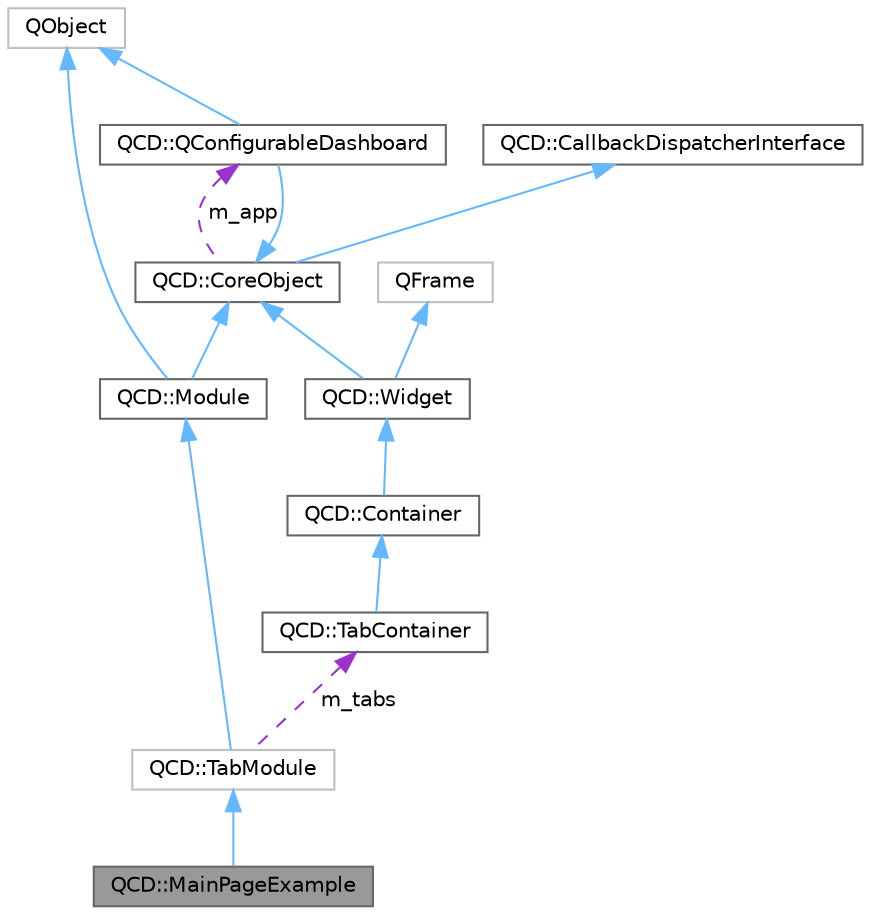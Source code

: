 digraph "QCD::MainPageExample"
{
 // LATEX_PDF_SIZE
  bgcolor="transparent";
  edge [fontname=Helvetica,fontsize=10,labelfontname=Helvetica,labelfontsize=10];
  node [fontname=Helvetica,fontsize=10,shape=box,height=0.2,width=0.4];
  Node1 [label="QCD::MainPageExample",height=0.2,width=0.4,color="gray40", fillcolor="grey60", style="filled", fontcolor="black",tooltip=" "];
  Node2 -> Node1 [dir="back",color="steelblue1",style="solid"];
  Node2 [label="QCD::TabModule",height=0.2,width=0.4,color="grey75", fillcolor="white", style="filled",URL="$classQCD_1_1TabModule.html",tooltip=" "];
  Node3 -> Node2 [dir="back",color="steelblue1",style="solid"];
  Node3 [label="QCD::Module",height=0.2,width=0.4,color="gray40", fillcolor="white", style="filled",URL="$classQCD_1_1Module.html",tooltip="Base class for all modules."];
  Node4 -> Node3 [dir="back",color="steelblue1",style="solid"];
  Node4 [label="QObject",height=0.2,width=0.4,color="grey75", fillcolor="white", style="filled",tooltip=" "];
  Node5 -> Node3 [dir="back",color="steelblue1",style="solid"];
  Node5 [label="QCD::CoreObject",height=0.2,width=0.4,color="gray40", fillcolor="white", style="filled",URL="$classQCD_1_1CoreObject.html",tooltip="core object extended by all QCD classes"];
  Node6 -> Node5 [dir="back",color="steelblue1",style="solid"];
  Node6 [label="QCD::CallbackDispatcherInterface",height=0.2,width=0.4,color="gray40", fillcolor="white", style="filled",URL="$classQCD_1_1CallbackDispatcherInterface.html",tooltip="Interface definition for callback dispatchers."];
  Node7 -> Node5 [dir="back",color="darkorchid3",style="dashed",label=" m_app" ];
  Node7 [label="QCD::QConfigurableDashboard",height=0.2,width=0.4,color="gray40", fillcolor="white", style="filled",URL="$classQCD_1_1QConfigurableDashboard.html",tooltip="core class for running a QCD dashboard application."];
  Node4 -> Node7 [dir="back",color="steelblue1",style="solid"];
  Node5 -> Node7 [dir="back",color="steelblue1",style="solid"];
  Node8 -> Node2 [dir="back",color="darkorchid3",style="dashed",label=" m_tabs" ];
  Node8 [label="QCD::TabContainer",height=0.2,width=0.4,color="gray40", fillcolor="white", style="filled",URL="$classQCD_1_1TabContainer.html",tooltip="Widget that acts like a QTabWidget."];
  Node9 -> Node8 [dir="back",color="steelblue1",style="solid"];
  Node9 [label="QCD::Container",height=0.2,width=0.4,color="gray40", fillcolor="white", style="filled",URL="$classQCD_1_1Container.html",tooltip="Base class for all QCD containers."];
  Node10 -> Node9 [dir="back",color="steelblue1",style="solid"];
  Node10 [label="QCD::Widget",height=0.2,width=0.4,color="gray40", fillcolor="white", style="filled",URL="$classQCD_1_1Widget.html",tooltip="Base class for all QCD custom widget."];
  Node11 -> Node10 [dir="back",color="steelblue1",style="solid"];
  Node11 [label="QFrame",height=0.2,width=0.4,color="grey75", fillcolor="white", style="filled",tooltip=" "];
  Node5 -> Node10 [dir="back",color="steelblue1",style="solid"];
}
